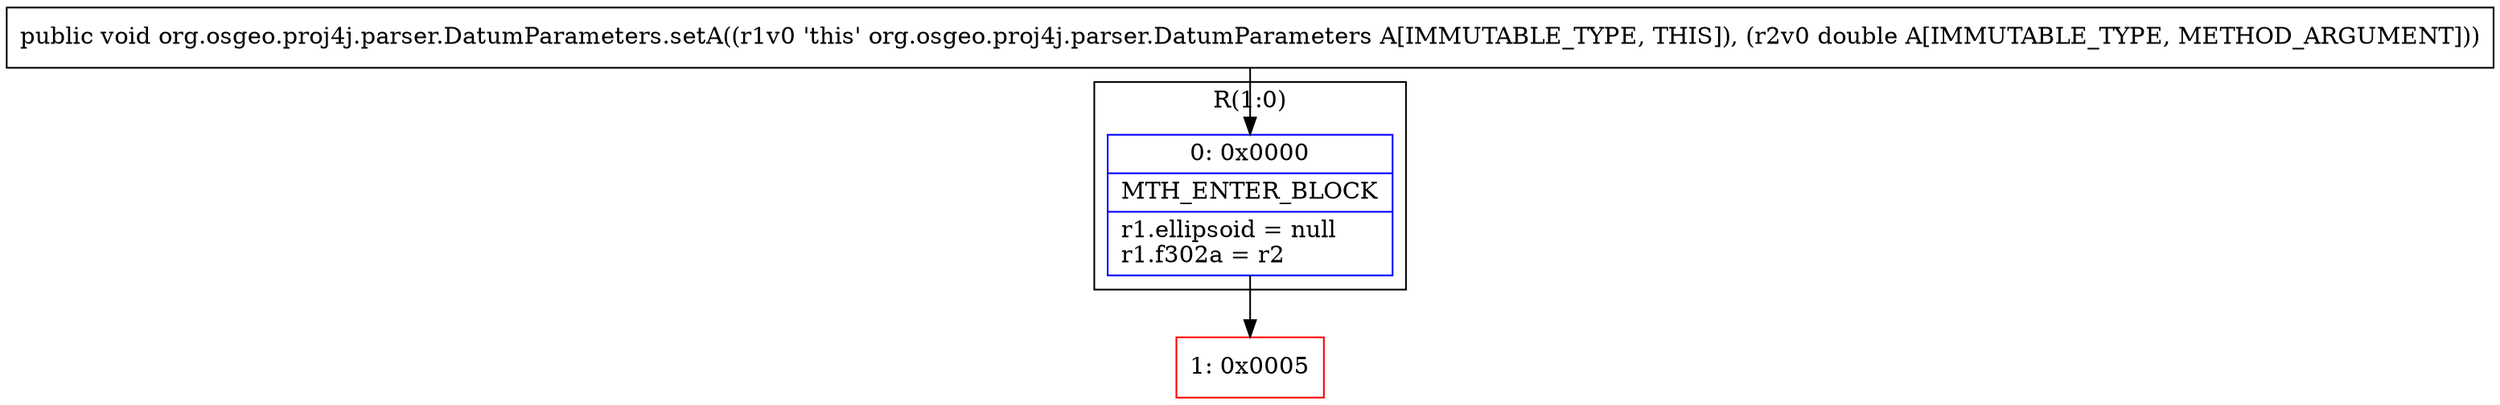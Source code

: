 digraph "CFG fororg.osgeo.proj4j.parser.DatumParameters.setA(D)V" {
subgraph cluster_Region_1049668455 {
label = "R(1:0)";
node [shape=record,color=blue];
Node_0 [shape=record,label="{0\:\ 0x0000|MTH_ENTER_BLOCK\l|r1.ellipsoid = null\lr1.f302a = r2\l}"];
}
Node_1 [shape=record,color=red,label="{1\:\ 0x0005}"];
MethodNode[shape=record,label="{public void org.osgeo.proj4j.parser.DatumParameters.setA((r1v0 'this' org.osgeo.proj4j.parser.DatumParameters A[IMMUTABLE_TYPE, THIS]), (r2v0 double A[IMMUTABLE_TYPE, METHOD_ARGUMENT])) }"];
MethodNode -> Node_0;
Node_0 -> Node_1;
}

